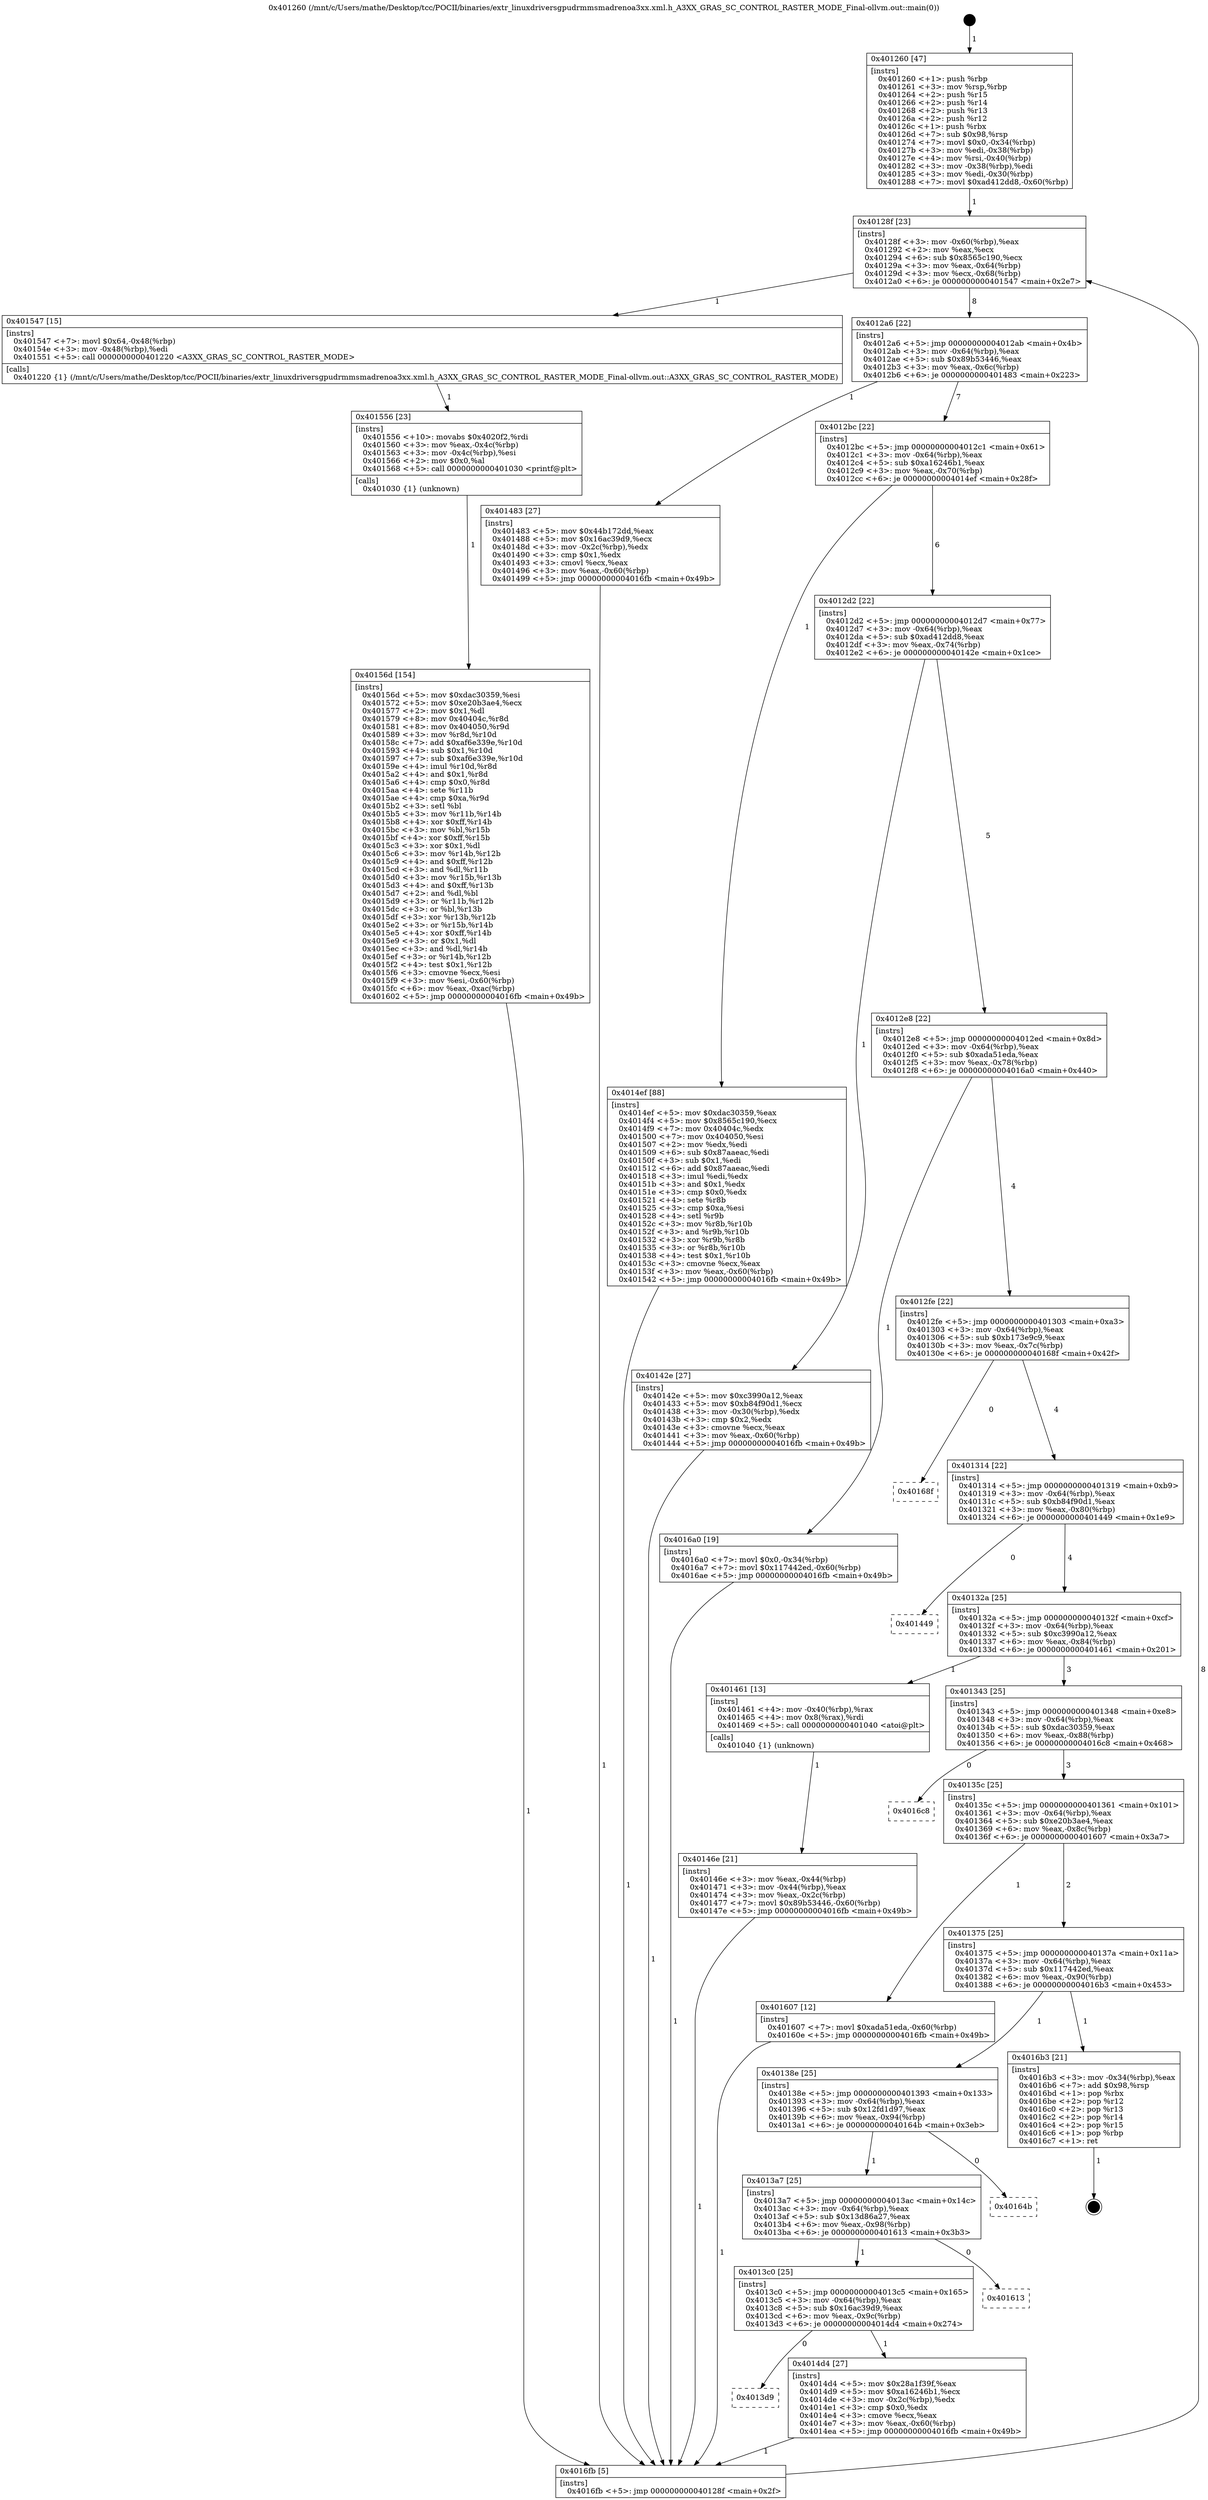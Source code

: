 digraph "0x401260" {
  label = "0x401260 (/mnt/c/Users/mathe/Desktop/tcc/POCII/binaries/extr_linuxdriversgpudrmmsmadrenoa3xx.xml.h_A3XX_GRAS_SC_CONTROL_RASTER_MODE_Final-ollvm.out::main(0))"
  labelloc = "t"
  node[shape=record]

  Entry [label="",width=0.3,height=0.3,shape=circle,fillcolor=black,style=filled]
  "0x40128f" [label="{
     0x40128f [23]\l
     | [instrs]\l
     &nbsp;&nbsp;0x40128f \<+3\>: mov -0x60(%rbp),%eax\l
     &nbsp;&nbsp;0x401292 \<+2\>: mov %eax,%ecx\l
     &nbsp;&nbsp;0x401294 \<+6\>: sub $0x8565c190,%ecx\l
     &nbsp;&nbsp;0x40129a \<+3\>: mov %eax,-0x64(%rbp)\l
     &nbsp;&nbsp;0x40129d \<+3\>: mov %ecx,-0x68(%rbp)\l
     &nbsp;&nbsp;0x4012a0 \<+6\>: je 0000000000401547 \<main+0x2e7\>\l
  }"]
  "0x401547" [label="{
     0x401547 [15]\l
     | [instrs]\l
     &nbsp;&nbsp;0x401547 \<+7\>: movl $0x64,-0x48(%rbp)\l
     &nbsp;&nbsp;0x40154e \<+3\>: mov -0x48(%rbp),%edi\l
     &nbsp;&nbsp;0x401551 \<+5\>: call 0000000000401220 \<A3XX_GRAS_SC_CONTROL_RASTER_MODE\>\l
     | [calls]\l
     &nbsp;&nbsp;0x401220 \{1\} (/mnt/c/Users/mathe/Desktop/tcc/POCII/binaries/extr_linuxdriversgpudrmmsmadrenoa3xx.xml.h_A3XX_GRAS_SC_CONTROL_RASTER_MODE_Final-ollvm.out::A3XX_GRAS_SC_CONTROL_RASTER_MODE)\l
  }"]
  "0x4012a6" [label="{
     0x4012a6 [22]\l
     | [instrs]\l
     &nbsp;&nbsp;0x4012a6 \<+5\>: jmp 00000000004012ab \<main+0x4b\>\l
     &nbsp;&nbsp;0x4012ab \<+3\>: mov -0x64(%rbp),%eax\l
     &nbsp;&nbsp;0x4012ae \<+5\>: sub $0x89b53446,%eax\l
     &nbsp;&nbsp;0x4012b3 \<+3\>: mov %eax,-0x6c(%rbp)\l
     &nbsp;&nbsp;0x4012b6 \<+6\>: je 0000000000401483 \<main+0x223\>\l
  }"]
  Exit [label="",width=0.3,height=0.3,shape=circle,fillcolor=black,style=filled,peripheries=2]
  "0x401483" [label="{
     0x401483 [27]\l
     | [instrs]\l
     &nbsp;&nbsp;0x401483 \<+5\>: mov $0x44b172dd,%eax\l
     &nbsp;&nbsp;0x401488 \<+5\>: mov $0x16ac39d9,%ecx\l
     &nbsp;&nbsp;0x40148d \<+3\>: mov -0x2c(%rbp),%edx\l
     &nbsp;&nbsp;0x401490 \<+3\>: cmp $0x1,%edx\l
     &nbsp;&nbsp;0x401493 \<+3\>: cmovl %ecx,%eax\l
     &nbsp;&nbsp;0x401496 \<+3\>: mov %eax,-0x60(%rbp)\l
     &nbsp;&nbsp;0x401499 \<+5\>: jmp 00000000004016fb \<main+0x49b\>\l
  }"]
  "0x4012bc" [label="{
     0x4012bc [22]\l
     | [instrs]\l
     &nbsp;&nbsp;0x4012bc \<+5\>: jmp 00000000004012c1 \<main+0x61\>\l
     &nbsp;&nbsp;0x4012c1 \<+3\>: mov -0x64(%rbp),%eax\l
     &nbsp;&nbsp;0x4012c4 \<+5\>: sub $0xa16246b1,%eax\l
     &nbsp;&nbsp;0x4012c9 \<+3\>: mov %eax,-0x70(%rbp)\l
     &nbsp;&nbsp;0x4012cc \<+6\>: je 00000000004014ef \<main+0x28f\>\l
  }"]
  "0x40156d" [label="{
     0x40156d [154]\l
     | [instrs]\l
     &nbsp;&nbsp;0x40156d \<+5\>: mov $0xdac30359,%esi\l
     &nbsp;&nbsp;0x401572 \<+5\>: mov $0xe20b3ae4,%ecx\l
     &nbsp;&nbsp;0x401577 \<+2\>: mov $0x1,%dl\l
     &nbsp;&nbsp;0x401579 \<+8\>: mov 0x40404c,%r8d\l
     &nbsp;&nbsp;0x401581 \<+8\>: mov 0x404050,%r9d\l
     &nbsp;&nbsp;0x401589 \<+3\>: mov %r8d,%r10d\l
     &nbsp;&nbsp;0x40158c \<+7\>: add $0xaf6e339e,%r10d\l
     &nbsp;&nbsp;0x401593 \<+4\>: sub $0x1,%r10d\l
     &nbsp;&nbsp;0x401597 \<+7\>: sub $0xaf6e339e,%r10d\l
     &nbsp;&nbsp;0x40159e \<+4\>: imul %r10d,%r8d\l
     &nbsp;&nbsp;0x4015a2 \<+4\>: and $0x1,%r8d\l
     &nbsp;&nbsp;0x4015a6 \<+4\>: cmp $0x0,%r8d\l
     &nbsp;&nbsp;0x4015aa \<+4\>: sete %r11b\l
     &nbsp;&nbsp;0x4015ae \<+4\>: cmp $0xa,%r9d\l
     &nbsp;&nbsp;0x4015b2 \<+3\>: setl %bl\l
     &nbsp;&nbsp;0x4015b5 \<+3\>: mov %r11b,%r14b\l
     &nbsp;&nbsp;0x4015b8 \<+4\>: xor $0xff,%r14b\l
     &nbsp;&nbsp;0x4015bc \<+3\>: mov %bl,%r15b\l
     &nbsp;&nbsp;0x4015bf \<+4\>: xor $0xff,%r15b\l
     &nbsp;&nbsp;0x4015c3 \<+3\>: xor $0x1,%dl\l
     &nbsp;&nbsp;0x4015c6 \<+3\>: mov %r14b,%r12b\l
     &nbsp;&nbsp;0x4015c9 \<+4\>: and $0xff,%r12b\l
     &nbsp;&nbsp;0x4015cd \<+3\>: and %dl,%r11b\l
     &nbsp;&nbsp;0x4015d0 \<+3\>: mov %r15b,%r13b\l
     &nbsp;&nbsp;0x4015d3 \<+4\>: and $0xff,%r13b\l
     &nbsp;&nbsp;0x4015d7 \<+2\>: and %dl,%bl\l
     &nbsp;&nbsp;0x4015d9 \<+3\>: or %r11b,%r12b\l
     &nbsp;&nbsp;0x4015dc \<+3\>: or %bl,%r13b\l
     &nbsp;&nbsp;0x4015df \<+3\>: xor %r13b,%r12b\l
     &nbsp;&nbsp;0x4015e2 \<+3\>: or %r15b,%r14b\l
     &nbsp;&nbsp;0x4015e5 \<+4\>: xor $0xff,%r14b\l
     &nbsp;&nbsp;0x4015e9 \<+3\>: or $0x1,%dl\l
     &nbsp;&nbsp;0x4015ec \<+3\>: and %dl,%r14b\l
     &nbsp;&nbsp;0x4015ef \<+3\>: or %r14b,%r12b\l
     &nbsp;&nbsp;0x4015f2 \<+4\>: test $0x1,%r12b\l
     &nbsp;&nbsp;0x4015f6 \<+3\>: cmovne %ecx,%esi\l
     &nbsp;&nbsp;0x4015f9 \<+3\>: mov %esi,-0x60(%rbp)\l
     &nbsp;&nbsp;0x4015fc \<+6\>: mov %eax,-0xac(%rbp)\l
     &nbsp;&nbsp;0x401602 \<+5\>: jmp 00000000004016fb \<main+0x49b\>\l
  }"]
  "0x4014ef" [label="{
     0x4014ef [88]\l
     | [instrs]\l
     &nbsp;&nbsp;0x4014ef \<+5\>: mov $0xdac30359,%eax\l
     &nbsp;&nbsp;0x4014f4 \<+5\>: mov $0x8565c190,%ecx\l
     &nbsp;&nbsp;0x4014f9 \<+7\>: mov 0x40404c,%edx\l
     &nbsp;&nbsp;0x401500 \<+7\>: mov 0x404050,%esi\l
     &nbsp;&nbsp;0x401507 \<+2\>: mov %edx,%edi\l
     &nbsp;&nbsp;0x401509 \<+6\>: sub $0x87aaeac,%edi\l
     &nbsp;&nbsp;0x40150f \<+3\>: sub $0x1,%edi\l
     &nbsp;&nbsp;0x401512 \<+6\>: add $0x87aaeac,%edi\l
     &nbsp;&nbsp;0x401518 \<+3\>: imul %edi,%edx\l
     &nbsp;&nbsp;0x40151b \<+3\>: and $0x1,%edx\l
     &nbsp;&nbsp;0x40151e \<+3\>: cmp $0x0,%edx\l
     &nbsp;&nbsp;0x401521 \<+4\>: sete %r8b\l
     &nbsp;&nbsp;0x401525 \<+3\>: cmp $0xa,%esi\l
     &nbsp;&nbsp;0x401528 \<+4\>: setl %r9b\l
     &nbsp;&nbsp;0x40152c \<+3\>: mov %r8b,%r10b\l
     &nbsp;&nbsp;0x40152f \<+3\>: and %r9b,%r10b\l
     &nbsp;&nbsp;0x401532 \<+3\>: xor %r9b,%r8b\l
     &nbsp;&nbsp;0x401535 \<+3\>: or %r8b,%r10b\l
     &nbsp;&nbsp;0x401538 \<+4\>: test $0x1,%r10b\l
     &nbsp;&nbsp;0x40153c \<+3\>: cmovne %ecx,%eax\l
     &nbsp;&nbsp;0x40153f \<+3\>: mov %eax,-0x60(%rbp)\l
     &nbsp;&nbsp;0x401542 \<+5\>: jmp 00000000004016fb \<main+0x49b\>\l
  }"]
  "0x4012d2" [label="{
     0x4012d2 [22]\l
     | [instrs]\l
     &nbsp;&nbsp;0x4012d2 \<+5\>: jmp 00000000004012d7 \<main+0x77\>\l
     &nbsp;&nbsp;0x4012d7 \<+3\>: mov -0x64(%rbp),%eax\l
     &nbsp;&nbsp;0x4012da \<+5\>: sub $0xad412dd8,%eax\l
     &nbsp;&nbsp;0x4012df \<+3\>: mov %eax,-0x74(%rbp)\l
     &nbsp;&nbsp;0x4012e2 \<+6\>: je 000000000040142e \<main+0x1ce\>\l
  }"]
  "0x401556" [label="{
     0x401556 [23]\l
     | [instrs]\l
     &nbsp;&nbsp;0x401556 \<+10\>: movabs $0x4020f2,%rdi\l
     &nbsp;&nbsp;0x401560 \<+3\>: mov %eax,-0x4c(%rbp)\l
     &nbsp;&nbsp;0x401563 \<+3\>: mov -0x4c(%rbp),%esi\l
     &nbsp;&nbsp;0x401566 \<+2\>: mov $0x0,%al\l
     &nbsp;&nbsp;0x401568 \<+5\>: call 0000000000401030 \<printf@plt\>\l
     | [calls]\l
     &nbsp;&nbsp;0x401030 \{1\} (unknown)\l
  }"]
  "0x40142e" [label="{
     0x40142e [27]\l
     | [instrs]\l
     &nbsp;&nbsp;0x40142e \<+5\>: mov $0xc3990a12,%eax\l
     &nbsp;&nbsp;0x401433 \<+5\>: mov $0xb84f90d1,%ecx\l
     &nbsp;&nbsp;0x401438 \<+3\>: mov -0x30(%rbp),%edx\l
     &nbsp;&nbsp;0x40143b \<+3\>: cmp $0x2,%edx\l
     &nbsp;&nbsp;0x40143e \<+3\>: cmovne %ecx,%eax\l
     &nbsp;&nbsp;0x401441 \<+3\>: mov %eax,-0x60(%rbp)\l
     &nbsp;&nbsp;0x401444 \<+5\>: jmp 00000000004016fb \<main+0x49b\>\l
  }"]
  "0x4012e8" [label="{
     0x4012e8 [22]\l
     | [instrs]\l
     &nbsp;&nbsp;0x4012e8 \<+5\>: jmp 00000000004012ed \<main+0x8d\>\l
     &nbsp;&nbsp;0x4012ed \<+3\>: mov -0x64(%rbp),%eax\l
     &nbsp;&nbsp;0x4012f0 \<+5\>: sub $0xada51eda,%eax\l
     &nbsp;&nbsp;0x4012f5 \<+3\>: mov %eax,-0x78(%rbp)\l
     &nbsp;&nbsp;0x4012f8 \<+6\>: je 00000000004016a0 \<main+0x440\>\l
  }"]
  "0x4016fb" [label="{
     0x4016fb [5]\l
     | [instrs]\l
     &nbsp;&nbsp;0x4016fb \<+5\>: jmp 000000000040128f \<main+0x2f\>\l
  }"]
  "0x401260" [label="{
     0x401260 [47]\l
     | [instrs]\l
     &nbsp;&nbsp;0x401260 \<+1\>: push %rbp\l
     &nbsp;&nbsp;0x401261 \<+3\>: mov %rsp,%rbp\l
     &nbsp;&nbsp;0x401264 \<+2\>: push %r15\l
     &nbsp;&nbsp;0x401266 \<+2\>: push %r14\l
     &nbsp;&nbsp;0x401268 \<+2\>: push %r13\l
     &nbsp;&nbsp;0x40126a \<+2\>: push %r12\l
     &nbsp;&nbsp;0x40126c \<+1\>: push %rbx\l
     &nbsp;&nbsp;0x40126d \<+7\>: sub $0x98,%rsp\l
     &nbsp;&nbsp;0x401274 \<+7\>: movl $0x0,-0x34(%rbp)\l
     &nbsp;&nbsp;0x40127b \<+3\>: mov %edi,-0x38(%rbp)\l
     &nbsp;&nbsp;0x40127e \<+4\>: mov %rsi,-0x40(%rbp)\l
     &nbsp;&nbsp;0x401282 \<+3\>: mov -0x38(%rbp),%edi\l
     &nbsp;&nbsp;0x401285 \<+3\>: mov %edi,-0x30(%rbp)\l
     &nbsp;&nbsp;0x401288 \<+7\>: movl $0xad412dd8,-0x60(%rbp)\l
  }"]
  "0x4013d9" [label="{
     0x4013d9\l
  }", style=dashed]
  "0x4016a0" [label="{
     0x4016a0 [19]\l
     | [instrs]\l
     &nbsp;&nbsp;0x4016a0 \<+7\>: movl $0x0,-0x34(%rbp)\l
     &nbsp;&nbsp;0x4016a7 \<+7\>: movl $0x117442ed,-0x60(%rbp)\l
     &nbsp;&nbsp;0x4016ae \<+5\>: jmp 00000000004016fb \<main+0x49b\>\l
  }"]
  "0x4012fe" [label="{
     0x4012fe [22]\l
     | [instrs]\l
     &nbsp;&nbsp;0x4012fe \<+5\>: jmp 0000000000401303 \<main+0xa3\>\l
     &nbsp;&nbsp;0x401303 \<+3\>: mov -0x64(%rbp),%eax\l
     &nbsp;&nbsp;0x401306 \<+5\>: sub $0xb173e9c9,%eax\l
     &nbsp;&nbsp;0x40130b \<+3\>: mov %eax,-0x7c(%rbp)\l
     &nbsp;&nbsp;0x40130e \<+6\>: je 000000000040168f \<main+0x42f\>\l
  }"]
  "0x4014d4" [label="{
     0x4014d4 [27]\l
     | [instrs]\l
     &nbsp;&nbsp;0x4014d4 \<+5\>: mov $0x28a1f39f,%eax\l
     &nbsp;&nbsp;0x4014d9 \<+5\>: mov $0xa16246b1,%ecx\l
     &nbsp;&nbsp;0x4014de \<+3\>: mov -0x2c(%rbp),%edx\l
     &nbsp;&nbsp;0x4014e1 \<+3\>: cmp $0x0,%edx\l
     &nbsp;&nbsp;0x4014e4 \<+3\>: cmove %ecx,%eax\l
     &nbsp;&nbsp;0x4014e7 \<+3\>: mov %eax,-0x60(%rbp)\l
     &nbsp;&nbsp;0x4014ea \<+5\>: jmp 00000000004016fb \<main+0x49b\>\l
  }"]
  "0x40168f" [label="{
     0x40168f\l
  }", style=dashed]
  "0x401314" [label="{
     0x401314 [22]\l
     | [instrs]\l
     &nbsp;&nbsp;0x401314 \<+5\>: jmp 0000000000401319 \<main+0xb9\>\l
     &nbsp;&nbsp;0x401319 \<+3\>: mov -0x64(%rbp),%eax\l
     &nbsp;&nbsp;0x40131c \<+5\>: sub $0xb84f90d1,%eax\l
     &nbsp;&nbsp;0x401321 \<+3\>: mov %eax,-0x80(%rbp)\l
     &nbsp;&nbsp;0x401324 \<+6\>: je 0000000000401449 \<main+0x1e9\>\l
  }"]
  "0x4013c0" [label="{
     0x4013c0 [25]\l
     | [instrs]\l
     &nbsp;&nbsp;0x4013c0 \<+5\>: jmp 00000000004013c5 \<main+0x165\>\l
     &nbsp;&nbsp;0x4013c5 \<+3\>: mov -0x64(%rbp),%eax\l
     &nbsp;&nbsp;0x4013c8 \<+5\>: sub $0x16ac39d9,%eax\l
     &nbsp;&nbsp;0x4013cd \<+6\>: mov %eax,-0x9c(%rbp)\l
     &nbsp;&nbsp;0x4013d3 \<+6\>: je 00000000004014d4 \<main+0x274\>\l
  }"]
  "0x401449" [label="{
     0x401449\l
  }", style=dashed]
  "0x40132a" [label="{
     0x40132a [25]\l
     | [instrs]\l
     &nbsp;&nbsp;0x40132a \<+5\>: jmp 000000000040132f \<main+0xcf\>\l
     &nbsp;&nbsp;0x40132f \<+3\>: mov -0x64(%rbp),%eax\l
     &nbsp;&nbsp;0x401332 \<+5\>: sub $0xc3990a12,%eax\l
     &nbsp;&nbsp;0x401337 \<+6\>: mov %eax,-0x84(%rbp)\l
     &nbsp;&nbsp;0x40133d \<+6\>: je 0000000000401461 \<main+0x201\>\l
  }"]
  "0x401613" [label="{
     0x401613\l
  }", style=dashed]
  "0x401461" [label="{
     0x401461 [13]\l
     | [instrs]\l
     &nbsp;&nbsp;0x401461 \<+4\>: mov -0x40(%rbp),%rax\l
     &nbsp;&nbsp;0x401465 \<+4\>: mov 0x8(%rax),%rdi\l
     &nbsp;&nbsp;0x401469 \<+5\>: call 0000000000401040 \<atoi@plt\>\l
     | [calls]\l
     &nbsp;&nbsp;0x401040 \{1\} (unknown)\l
  }"]
  "0x401343" [label="{
     0x401343 [25]\l
     | [instrs]\l
     &nbsp;&nbsp;0x401343 \<+5\>: jmp 0000000000401348 \<main+0xe8\>\l
     &nbsp;&nbsp;0x401348 \<+3\>: mov -0x64(%rbp),%eax\l
     &nbsp;&nbsp;0x40134b \<+5\>: sub $0xdac30359,%eax\l
     &nbsp;&nbsp;0x401350 \<+6\>: mov %eax,-0x88(%rbp)\l
     &nbsp;&nbsp;0x401356 \<+6\>: je 00000000004016c8 \<main+0x468\>\l
  }"]
  "0x40146e" [label="{
     0x40146e [21]\l
     | [instrs]\l
     &nbsp;&nbsp;0x40146e \<+3\>: mov %eax,-0x44(%rbp)\l
     &nbsp;&nbsp;0x401471 \<+3\>: mov -0x44(%rbp),%eax\l
     &nbsp;&nbsp;0x401474 \<+3\>: mov %eax,-0x2c(%rbp)\l
     &nbsp;&nbsp;0x401477 \<+7\>: movl $0x89b53446,-0x60(%rbp)\l
     &nbsp;&nbsp;0x40147e \<+5\>: jmp 00000000004016fb \<main+0x49b\>\l
  }"]
  "0x4013a7" [label="{
     0x4013a7 [25]\l
     | [instrs]\l
     &nbsp;&nbsp;0x4013a7 \<+5\>: jmp 00000000004013ac \<main+0x14c\>\l
     &nbsp;&nbsp;0x4013ac \<+3\>: mov -0x64(%rbp),%eax\l
     &nbsp;&nbsp;0x4013af \<+5\>: sub $0x13d86a27,%eax\l
     &nbsp;&nbsp;0x4013b4 \<+6\>: mov %eax,-0x98(%rbp)\l
     &nbsp;&nbsp;0x4013ba \<+6\>: je 0000000000401613 \<main+0x3b3\>\l
  }"]
  "0x4016c8" [label="{
     0x4016c8\l
  }", style=dashed]
  "0x40135c" [label="{
     0x40135c [25]\l
     | [instrs]\l
     &nbsp;&nbsp;0x40135c \<+5\>: jmp 0000000000401361 \<main+0x101\>\l
     &nbsp;&nbsp;0x401361 \<+3\>: mov -0x64(%rbp),%eax\l
     &nbsp;&nbsp;0x401364 \<+5\>: sub $0xe20b3ae4,%eax\l
     &nbsp;&nbsp;0x401369 \<+6\>: mov %eax,-0x8c(%rbp)\l
     &nbsp;&nbsp;0x40136f \<+6\>: je 0000000000401607 \<main+0x3a7\>\l
  }"]
  "0x40164b" [label="{
     0x40164b\l
  }", style=dashed]
  "0x401607" [label="{
     0x401607 [12]\l
     | [instrs]\l
     &nbsp;&nbsp;0x401607 \<+7\>: movl $0xada51eda,-0x60(%rbp)\l
     &nbsp;&nbsp;0x40160e \<+5\>: jmp 00000000004016fb \<main+0x49b\>\l
  }"]
  "0x401375" [label="{
     0x401375 [25]\l
     | [instrs]\l
     &nbsp;&nbsp;0x401375 \<+5\>: jmp 000000000040137a \<main+0x11a\>\l
     &nbsp;&nbsp;0x40137a \<+3\>: mov -0x64(%rbp),%eax\l
     &nbsp;&nbsp;0x40137d \<+5\>: sub $0x117442ed,%eax\l
     &nbsp;&nbsp;0x401382 \<+6\>: mov %eax,-0x90(%rbp)\l
     &nbsp;&nbsp;0x401388 \<+6\>: je 00000000004016b3 \<main+0x453\>\l
  }"]
  "0x40138e" [label="{
     0x40138e [25]\l
     | [instrs]\l
     &nbsp;&nbsp;0x40138e \<+5\>: jmp 0000000000401393 \<main+0x133\>\l
     &nbsp;&nbsp;0x401393 \<+3\>: mov -0x64(%rbp),%eax\l
     &nbsp;&nbsp;0x401396 \<+5\>: sub $0x12fd1d97,%eax\l
     &nbsp;&nbsp;0x40139b \<+6\>: mov %eax,-0x94(%rbp)\l
     &nbsp;&nbsp;0x4013a1 \<+6\>: je 000000000040164b \<main+0x3eb\>\l
  }"]
  "0x4016b3" [label="{
     0x4016b3 [21]\l
     | [instrs]\l
     &nbsp;&nbsp;0x4016b3 \<+3\>: mov -0x34(%rbp),%eax\l
     &nbsp;&nbsp;0x4016b6 \<+7\>: add $0x98,%rsp\l
     &nbsp;&nbsp;0x4016bd \<+1\>: pop %rbx\l
     &nbsp;&nbsp;0x4016be \<+2\>: pop %r12\l
     &nbsp;&nbsp;0x4016c0 \<+2\>: pop %r13\l
     &nbsp;&nbsp;0x4016c2 \<+2\>: pop %r14\l
     &nbsp;&nbsp;0x4016c4 \<+2\>: pop %r15\l
     &nbsp;&nbsp;0x4016c6 \<+1\>: pop %rbp\l
     &nbsp;&nbsp;0x4016c7 \<+1\>: ret\l
  }"]
  Entry -> "0x401260" [label=" 1"]
  "0x40128f" -> "0x401547" [label=" 1"]
  "0x40128f" -> "0x4012a6" [label=" 8"]
  "0x4016b3" -> Exit [label=" 1"]
  "0x4012a6" -> "0x401483" [label=" 1"]
  "0x4012a6" -> "0x4012bc" [label=" 7"]
  "0x4016a0" -> "0x4016fb" [label=" 1"]
  "0x4012bc" -> "0x4014ef" [label=" 1"]
  "0x4012bc" -> "0x4012d2" [label=" 6"]
  "0x401607" -> "0x4016fb" [label=" 1"]
  "0x4012d2" -> "0x40142e" [label=" 1"]
  "0x4012d2" -> "0x4012e8" [label=" 5"]
  "0x40142e" -> "0x4016fb" [label=" 1"]
  "0x401260" -> "0x40128f" [label=" 1"]
  "0x4016fb" -> "0x40128f" [label=" 8"]
  "0x40156d" -> "0x4016fb" [label=" 1"]
  "0x4012e8" -> "0x4016a0" [label=" 1"]
  "0x4012e8" -> "0x4012fe" [label=" 4"]
  "0x401556" -> "0x40156d" [label=" 1"]
  "0x4012fe" -> "0x40168f" [label=" 0"]
  "0x4012fe" -> "0x401314" [label=" 4"]
  "0x401547" -> "0x401556" [label=" 1"]
  "0x401314" -> "0x401449" [label=" 0"]
  "0x401314" -> "0x40132a" [label=" 4"]
  "0x4014d4" -> "0x4016fb" [label=" 1"]
  "0x40132a" -> "0x401461" [label=" 1"]
  "0x40132a" -> "0x401343" [label=" 3"]
  "0x401461" -> "0x40146e" [label=" 1"]
  "0x40146e" -> "0x4016fb" [label=" 1"]
  "0x401483" -> "0x4016fb" [label=" 1"]
  "0x4013c0" -> "0x4013d9" [label=" 0"]
  "0x401343" -> "0x4016c8" [label=" 0"]
  "0x401343" -> "0x40135c" [label=" 3"]
  "0x4014ef" -> "0x4016fb" [label=" 1"]
  "0x40135c" -> "0x401607" [label=" 1"]
  "0x40135c" -> "0x401375" [label=" 2"]
  "0x4013a7" -> "0x4013c0" [label=" 1"]
  "0x401375" -> "0x4016b3" [label=" 1"]
  "0x401375" -> "0x40138e" [label=" 1"]
  "0x4013a7" -> "0x401613" [label=" 0"]
  "0x40138e" -> "0x40164b" [label=" 0"]
  "0x40138e" -> "0x4013a7" [label=" 1"]
  "0x4013c0" -> "0x4014d4" [label=" 1"]
}
